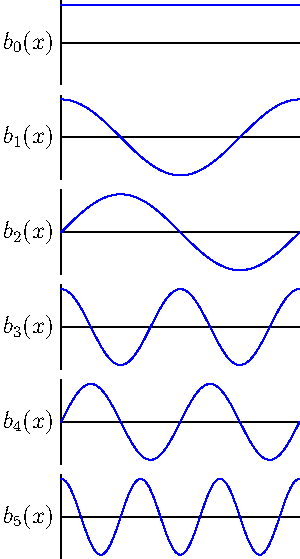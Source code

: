 size(150,0);
import graph;

int n = 1;
real cosn(real theta) { return cos(n*theta); }
real sinn(real theta) { return sin(n*theta); }

real y = 0;
for(n=0; n<4; ++n) {
  draw((0,y)--(2pi,y));
  draw((0,y-1.1)--(0,y+1.1));
  draw(shift(0,y)*graph(cosn, 0, 2pi, operator..), blue);
  int l = (n>0)? 2n-1:0;
  label("$b_{"+string(l)+"}(x)$", (0,y), W);
  y -= 2.5;
  if (n>0 && n<3) {
    draw((0,y-1.1)--(0,y+1.1));
    draw((0,y)--(2pi,y));
    draw(shift(0,y)*graph(sinn, 0, 2pi, operator..), blue);
    label("$b_{"+string(2n)+"}(x)$", (0,y), W);
    y -= 2.5;
  }
}
